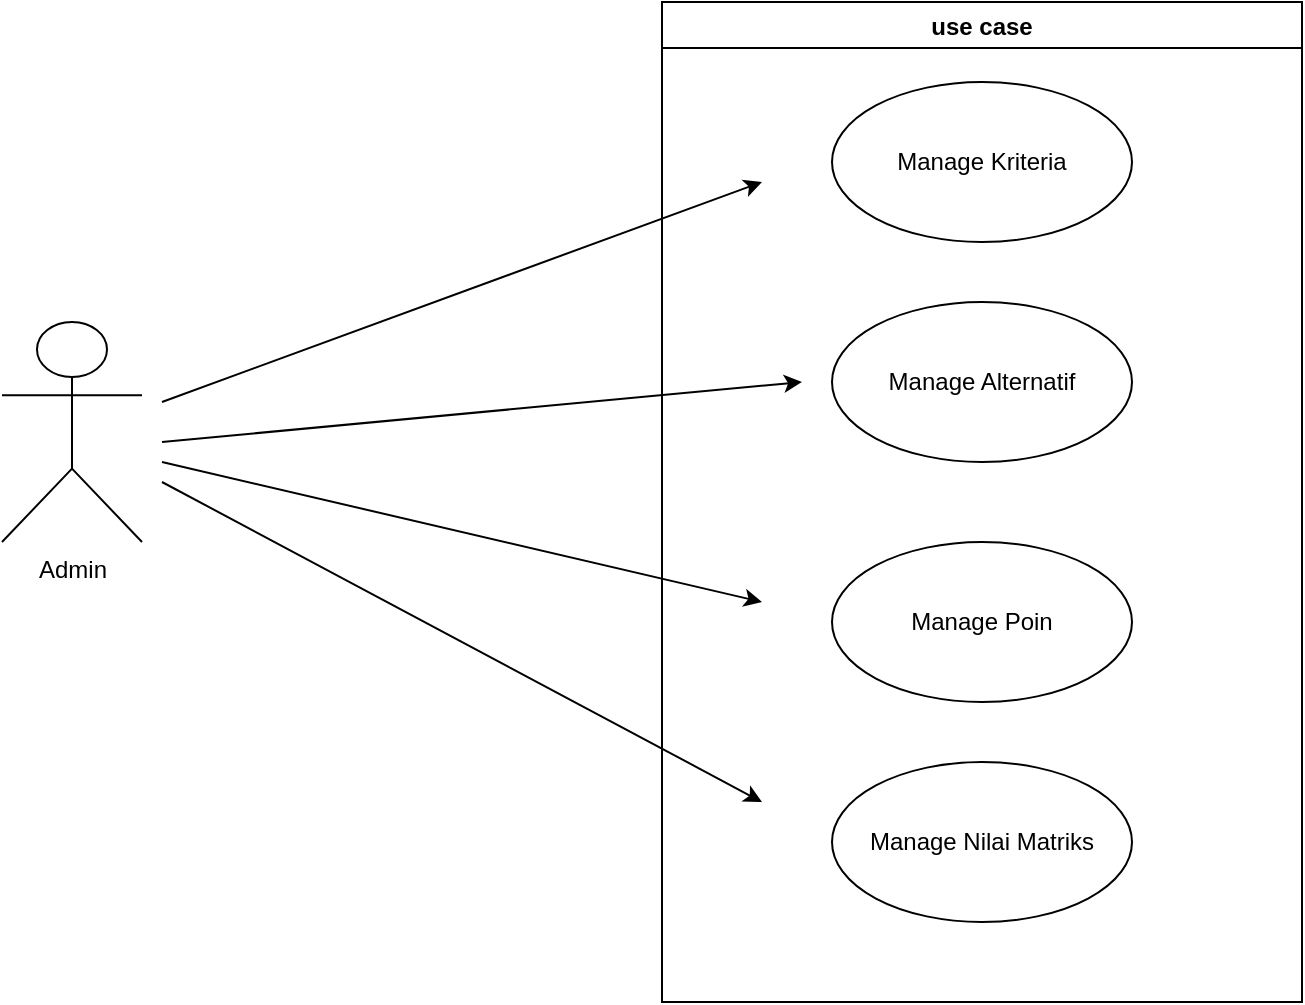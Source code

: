 <mxfile version="16.2.4" type="google"><diagram id="GykI-4IDYG-H6EnrV7rl" name="Page-1"><mxGraphModel dx="782" dy="468" grid="1" gridSize="10" guides="1" tooltips="1" connect="1" arrows="1" fold="1" page="1" pageScale="1" pageWidth="827" pageHeight="1169" math="0" shadow="0"><root><mxCell id="0"/><mxCell id="1" parent="0"/><mxCell id="552UqlcIUqMyTqFF5Lcs-2" value="Admin" style="shape=umlActor;verticalLabelPosition=bottom;verticalAlign=top;html=1;outlineConnect=0;" vertex="1" parent="1"><mxGeometry x="10" y="180" width="70" height="110" as="geometry"/></mxCell><mxCell id="552UqlcIUqMyTqFF5Lcs-13" value="use case" style="swimlane;" vertex="1" parent="1"><mxGeometry x="340" y="20" width="320" height="500" as="geometry"/></mxCell><mxCell id="552UqlcIUqMyTqFF5Lcs-8" value="Manage Alternatif" style="ellipse;whiteSpace=wrap;html=1;" vertex="1" parent="552UqlcIUqMyTqFF5Lcs-13"><mxGeometry x="85" y="150" width="150" height="80" as="geometry"/></mxCell><mxCell id="552UqlcIUqMyTqFF5Lcs-9" value="Manage Poin" style="ellipse;whiteSpace=wrap;html=1;" vertex="1" parent="552UqlcIUqMyTqFF5Lcs-13"><mxGeometry x="85" y="270" width="150" height="80" as="geometry"/></mxCell><mxCell id="552UqlcIUqMyTqFF5Lcs-10" value="Manage Nilai Matriks" style="ellipse;whiteSpace=wrap;html=1;" vertex="1" parent="552UqlcIUqMyTqFF5Lcs-13"><mxGeometry x="85" y="380" width="150" height="80" as="geometry"/></mxCell><mxCell id="552UqlcIUqMyTqFF5Lcs-6" value="Manage Kriteria" style="ellipse;whiteSpace=wrap;html=1;" vertex="1" parent="552UqlcIUqMyTqFF5Lcs-13"><mxGeometry x="85" y="40" width="150" height="80" as="geometry"/></mxCell><mxCell id="552UqlcIUqMyTqFF5Lcs-15" value="" style="endArrow=classic;html=1;rounded=0;" edge="1" parent="1"><mxGeometry width="50" height="50" relative="1" as="geometry"><mxPoint x="90" y="220" as="sourcePoint"/><mxPoint x="390" y="110" as="targetPoint"/></mxGeometry></mxCell><mxCell id="552UqlcIUqMyTqFF5Lcs-16" value="" style="endArrow=classic;html=1;rounded=0;" edge="1" parent="1"><mxGeometry width="50" height="50" relative="1" as="geometry"><mxPoint x="90" y="240" as="sourcePoint"/><mxPoint x="410" y="210" as="targetPoint"/></mxGeometry></mxCell><mxCell id="552UqlcIUqMyTqFF5Lcs-18" value="" style="endArrow=classic;html=1;rounded=0;" edge="1" parent="1"><mxGeometry width="50" height="50" relative="1" as="geometry"><mxPoint x="90" y="250" as="sourcePoint"/><mxPoint x="390" y="320" as="targetPoint"/></mxGeometry></mxCell><mxCell id="552UqlcIUqMyTqFF5Lcs-19" value="" style="endArrow=classic;html=1;rounded=0;" edge="1" parent="1"><mxGeometry width="50" height="50" relative="1" as="geometry"><mxPoint x="90" y="260" as="sourcePoint"/><mxPoint x="390" y="420" as="targetPoint"/></mxGeometry></mxCell></root></mxGraphModel></diagram></mxfile>